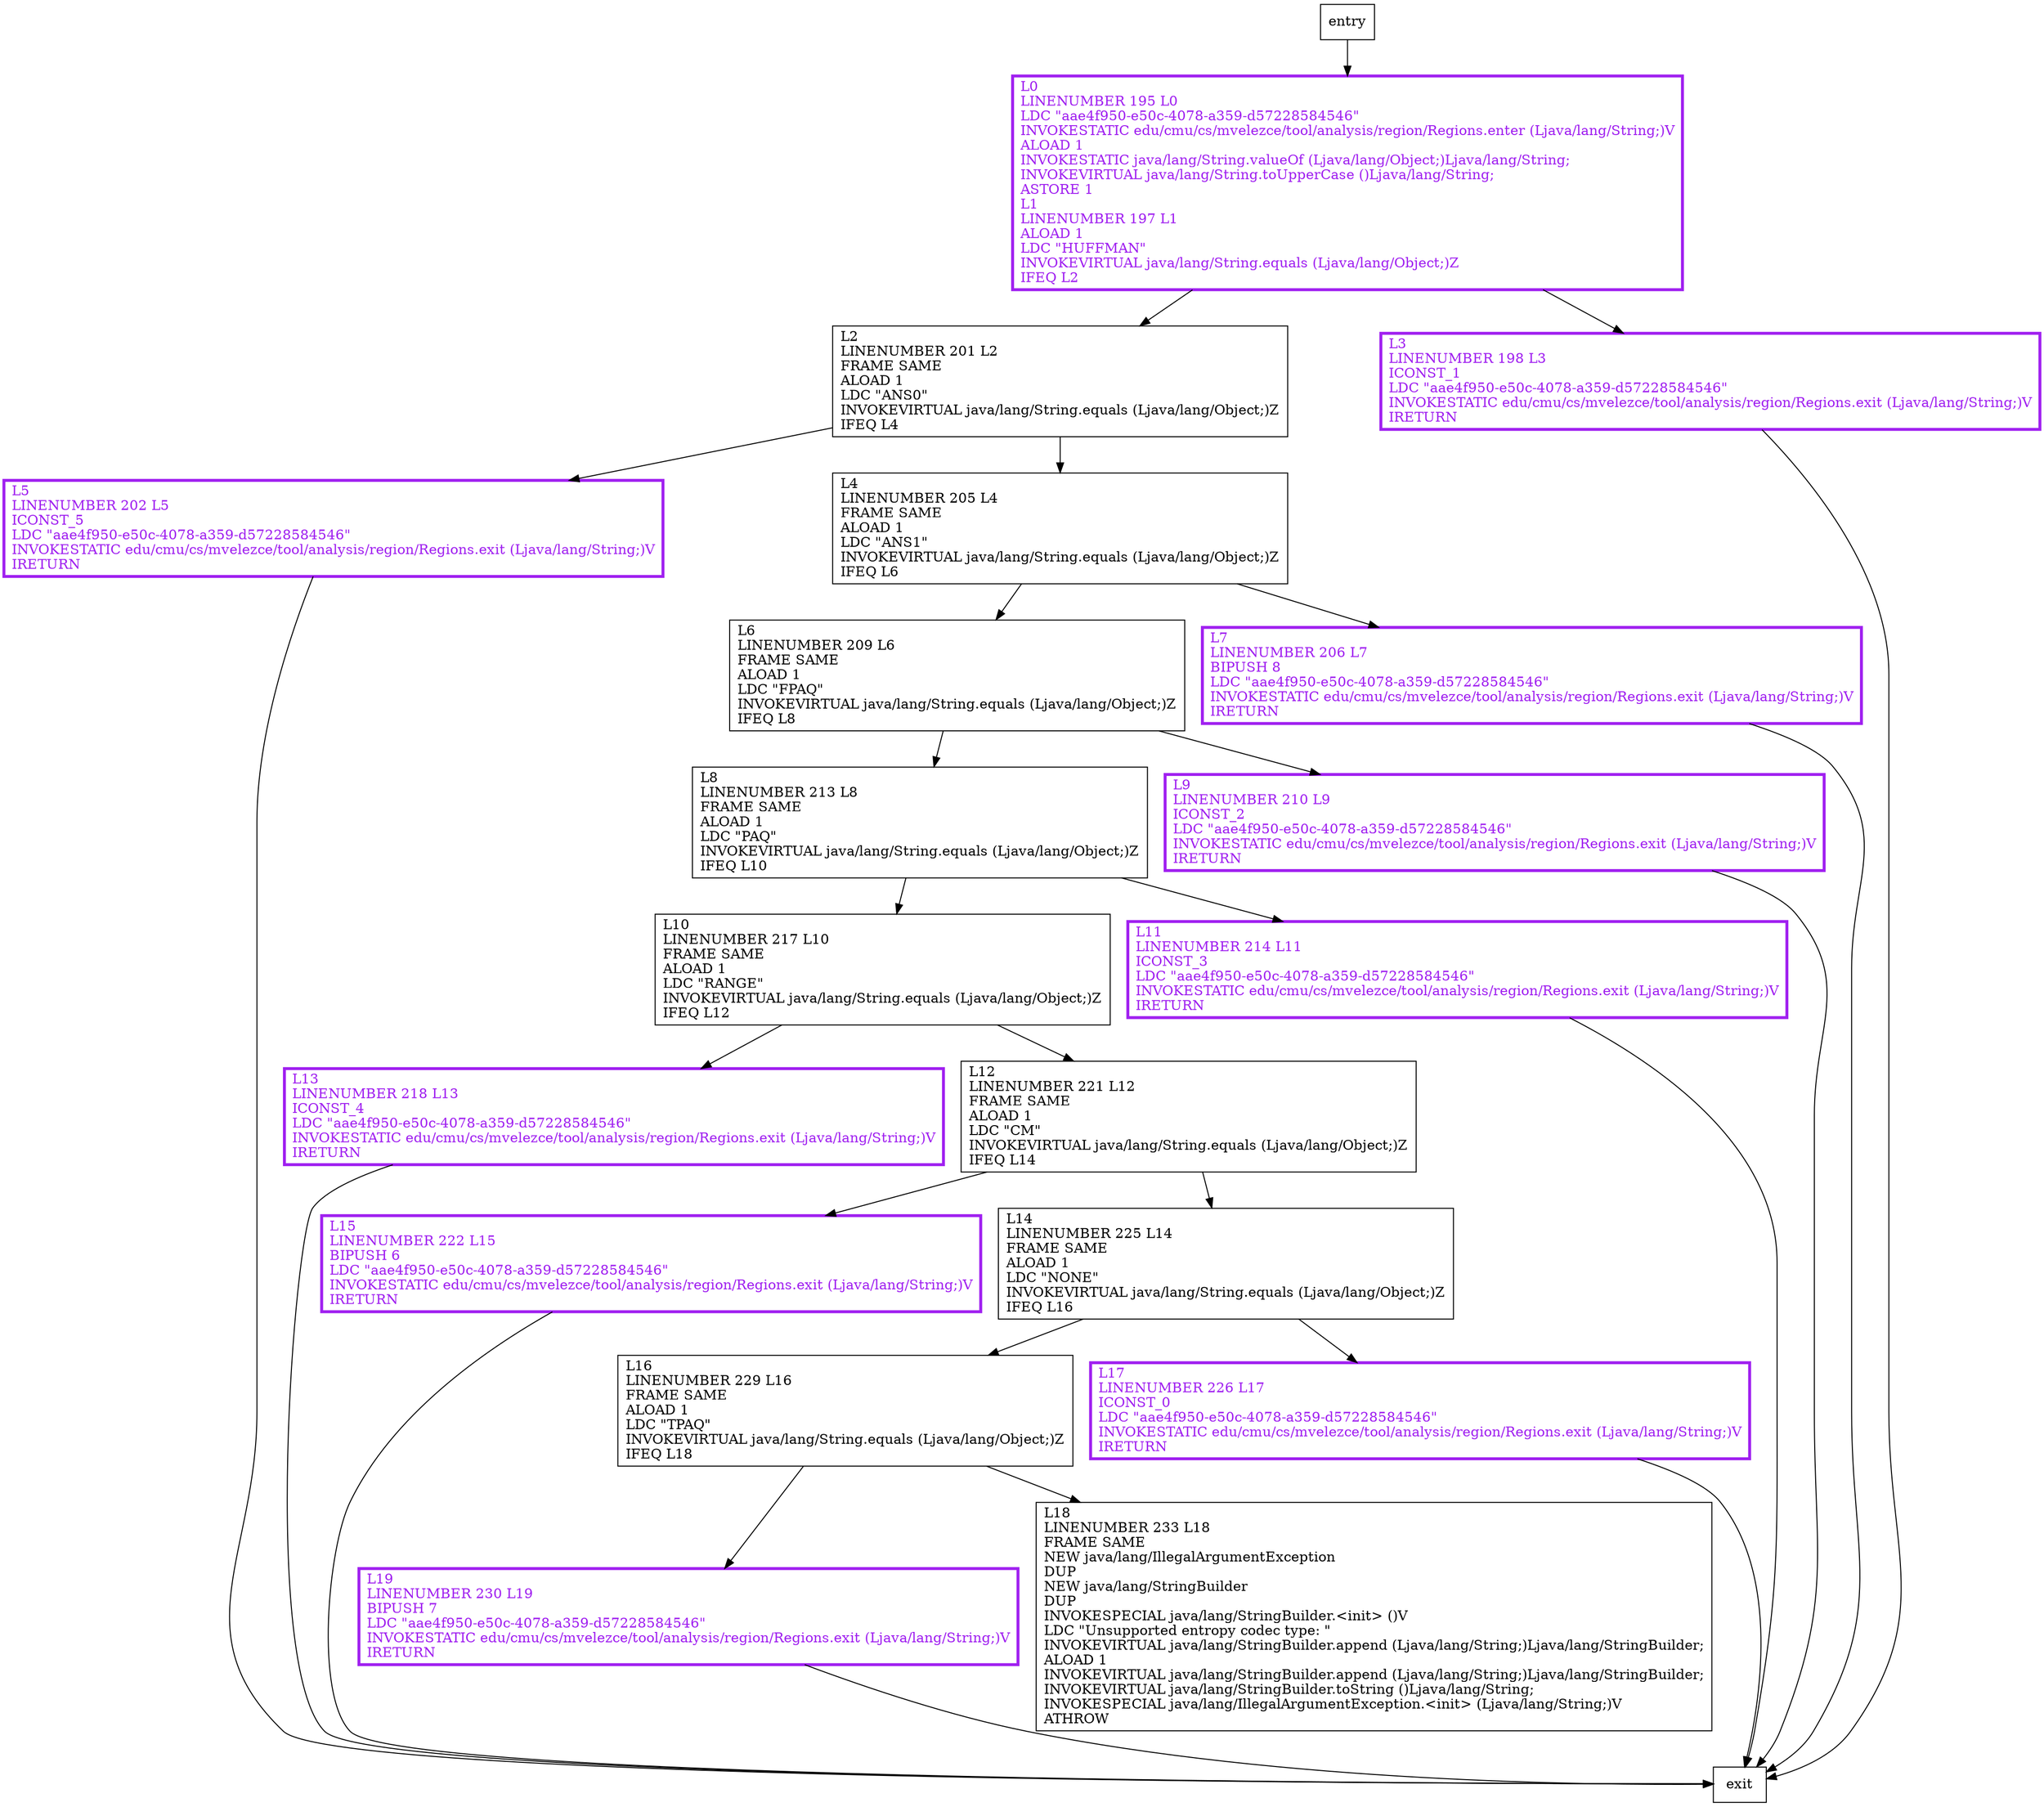 digraph getType {
node [shape=record];
1161048684 [label="L16\lLINENUMBER 229 L16\lFRAME SAME\lALOAD 1\lLDC \"TPAQ\"\lINVOKEVIRTUAL java/lang/String.equals (Ljava/lang/Object;)Z\lIFEQ L18\l"];
1893419262 [label="L17\lLINENUMBER 226 L17\lICONST_0\lLDC \"aae4f950-e50c-4078-a359-d57228584546\"\lINVOKESTATIC edu/cmu/cs/mvelezce/tool/analysis/region/Regions.exit (Ljava/lang/String;)V\lIRETURN\l"];
1126094988 [label="L13\lLINENUMBER 218 L13\lICONST_4\lLDC \"aae4f950-e50c-4078-a359-d57228584546\"\lINVOKESTATIC edu/cmu/cs/mvelezce/tool/analysis/region/Regions.exit (Ljava/lang/String;)V\lIRETURN\l"];
411543509 [label="L5\lLINENUMBER 202 L5\lICONST_5\lLDC \"aae4f950-e50c-4078-a359-d57228584546\"\lINVOKESTATIC edu/cmu/cs/mvelezce/tool/analysis/region/Regions.exit (Ljava/lang/String;)V\lIRETURN\l"];
2095271687 [label="L15\lLINENUMBER 222 L15\lBIPUSH 6\lLDC \"aae4f950-e50c-4078-a359-d57228584546\"\lINVOKESTATIC edu/cmu/cs/mvelezce/tool/analysis/region/Regions.exit (Ljava/lang/String;)V\lIRETURN\l"];
2050681758 [label="L0\lLINENUMBER 195 L0\lLDC \"aae4f950-e50c-4078-a359-d57228584546\"\lINVOKESTATIC edu/cmu/cs/mvelezce/tool/analysis/region/Regions.enter (Ljava/lang/String;)V\lALOAD 1\lINVOKESTATIC java/lang/String.valueOf (Ljava/lang/Object;)Ljava/lang/String;\lINVOKEVIRTUAL java/lang/String.toUpperCase ()Ljava/lang/String;\lASTORE 1\lL1\lLINENUMBER 197 L1\lALOAD 1\lLDC \"HUFFMAN\"\lINVOKEVIRTUAL java/lang/String.equals (Ljava/lang/Object;)Z\lIFEQ L2\l"];
2054715359 [label="L6\lLINENUMBER 209 L6\lFRAME SAME\lALOAD 1\lLDC \"FPAQ\"\lINVOKEVIRTUAL java/lang/String.equals (Ljava/lang/Object;)Z\lIFEQ L8\l"];
963342036 [label="L2\lLINENUMBER 201 L2\lFRAME SAME\lALOAD 1\lLDC \"ANS0\"\lINVOKEVIRTUAL java/lang/String.equals (Ljava/lang/Object;)Z\lIFEQ L4\l"];
902618345 [label="L4\lLINENUMBER 205 L4\lFRAME SAME\lALOAD 1\lLDC \"ANS1\"\lINVOKEVIRTUAL java/lang/String.equals (Ljava/lang/Object;)Z\lIFEQ L6\l"];
960814345 [label="L19\lLINENUMBER 230 L19\lBIPUSH 7\lLDC \"aae4f950-e50c-4078-a359-d57228584546\"\lINVOKESTATIC edu/cmu/cs/mvelezce/tool/analysis/region/Regions.exit (Ljava/lang/String;)V\lIRETURN\l"];
343709620 [label="L3\lLINENUMBER 198 L3\lICONST_1\lLDC \"aae4f950-e50c-4078-a359-d57228584546\"\lINVOKESTATIC edu/cmu/cs/mvelezce/tool/analysis/region/Regions.exit (Ljava/lang/String;)V\lIRETURN\l"];
1504784439 [label="L8\lLINENUMBER 213 L8\lFRAME SAME\lALOAD 1\lLDC \"PAQ\"\lINVOKEVIRTUAL java/lang/String.equals (Ljava/lang/Object;)Z\lIFEQ L10\l"];
1397576827 [label="L12\lLINENUMBER 221 L12\lFRAME SAME\lALOAD 1\lLDC \"CM\"\lINVOKEVIRTUAL java/lang/String.equals (Ljava/lang/Object;)Z\lIFEQ L14\l"];
1597586078 [label="L18\lLINENUMBER 233 L18\lFRAME SAME\lNEW java/lang/IllegalArgumentException\lDUP\lNEW java/lang/StringBuilder\lDUP\lINVOKESPECIAL java/lang/StringBuilder.\<init\> ()V\lLDC \"Unsupported entropy codec type: \"\lINVOKEVIRTUAL java/lang/StringBuilder.append (Ljava/lang/String;)Ljava/lang/StringBuilder;\lALOAD 1\lINVOKEVIRTUAL java/lang/StringBuilder.append (Ljava/lang/String;)Ljava/lang/StringBuilder;\lINVOKEVIRTUAL java/lang/StringBuilder.toString ()Ljava/lang/String;\lINVOKESPECIAL java/lang/IllegalArgumentException.\<init\> (Ljava/lang/String;)V\lATHROW\l"];
1171442446 [label="L10\lLINENUMBER 217 L10\lFRAME SAME\lALOAD 1\lLDC \"RANGE\"\lINVOKEVIRTUAL java/lang/String.equals (Ljava/lang/Object;)Z\lIFEQ L12\l"];
53341345 [label="L11\lLINENUMBER 214 L11\lICONST_3\lLDC \"aae4f950-e50c-4078-a359-d57228584546\"\lINVOKESTATIC edu/cmu/cs/mvelezce/tool/analysis/region/Regions.exit (Ljava/lang/String;)V\lIRETURN\l"];
2083364315 [label="L9\lLINENUMBER 210 L9\lICONST_2\lLDC \"aae4f950-e50c-4078-a359-d57228584546\"\lINVOKESTATIC edu/cmu/cs/mvelezce/tool/analysis/region/Regions.exit (Ljava/lang/String;)V\lIRETURN\l"];
281538906 [label="L14\lLINENUMBER 225 L14\lFRAME SAME\lALOAD 1\lLDC \"NONE\"\lINVOKEVIRTUAL java/lang/String.equals (Ljava/lang/Object;)Z\lIFEQ L16\l"];
180985363 [label="L7\lLINENUMBER 206 L7\lBIPUSH 8\lLDC \"aae4f950-e50c-4078-a359-d57228584546\"\lINVOKESTATIC edu/cmu/cs/mvelezce/tool/analysis/region/Regions.exit (Ljava/lang/String;)V\lIRETURN\l"];
entry;
exit;
1161048684 -> 1597586078;
1161048684 -> 960814345;
1893419262 -> exit;
1126094988 -> exit;
411543509 -> exit;
2095271687 -> exit;
2050681758 -> 343709620;
2050681758 -> 963342036;
2054715359 -> 1504784439;
2054715359 -> 2083364315;
963342036 -> 411543509;
963342036 -> 902618345;
902618345 -> 180985363;
902618345 -> 2054715359;
960814345 -> exit;
343709620 -> exit;
entry -> 2050681758;
1504784439 -> 1171442446;
1504784439 -> 53341345;
1397576827 -> 2095271687;
1397576827 -> 281538906;
1171442446 -> 1397576827;
1171442446 -> 1126094988;
53341345 -> exit;
2083364315 -> exit;
281538906 -> 1161048684;
281538906 -> 1893419262;
180985363 -> exit;
343709620[fontcolor="purple", penwidth=3, color="purple"];
1893419262[fontcolor="purple", penwidth=3, color="purple"];
1126094988[fontcolor="purple", penwidth=3, color="purple"];
53341345[fontcolor="purple", penwidth=3, color="purple"];
411543509[fontcolor="purple", penwidth=3, color="purple"];
2095271687[fontcolor="purple", penwidth=3, color="purple"];
2083364315[fontcolor="purple", penwidth=3, color="purple"];
180985363[fontcolor="purple", penwidth=3, color="purple"];
2050681758[fontcolor="purple", penwidth=3, color="purple"];
960814345[fontcolor="purple", penwidth=3, color="purple"];
}
